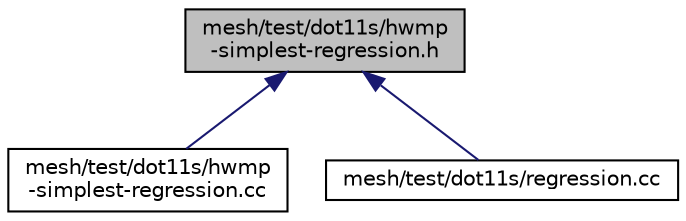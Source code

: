 digraph "mesh/test/dot11s/hwmp-simplest-regression.h"
{
  edge [fontname="Helvetica",fontsize="10",labelfontname="Helvetica",labelfontsize="10"];
  node [fontname="Helvetica",fontsize="10",shape=record];
  Node1 [label="mesh/test/dot11s/hwmp\l-simplest-regression.h",height=0.2,width=0.4,color="black", fillcolor="grey75", style="filled", fontcolor="black"];
  Node1 -> Node2 [dir="back",color="midnightblue",fontsize="10",style="solid"];
  Node2 [label="mesh/test/dot11s/hwmp\l-simplest-regression.cc",height=0.2,width=0.4,color="black", fillcolor="white", style="filled",URL="$d2/d1c/hwmp-simplest-regression_8cc.html"];
  Node1 -> Node3 [dir="back",color="midnightblue",fontsize="10",style="solid"];
  Node3 [label="mesh/test/dot11s/regression.cc",height=0.2,width=0.4,color="black", fillcolor="white", style="filled",URL="$d0/d34/dot11s_2regression_8cc.html"];
}
